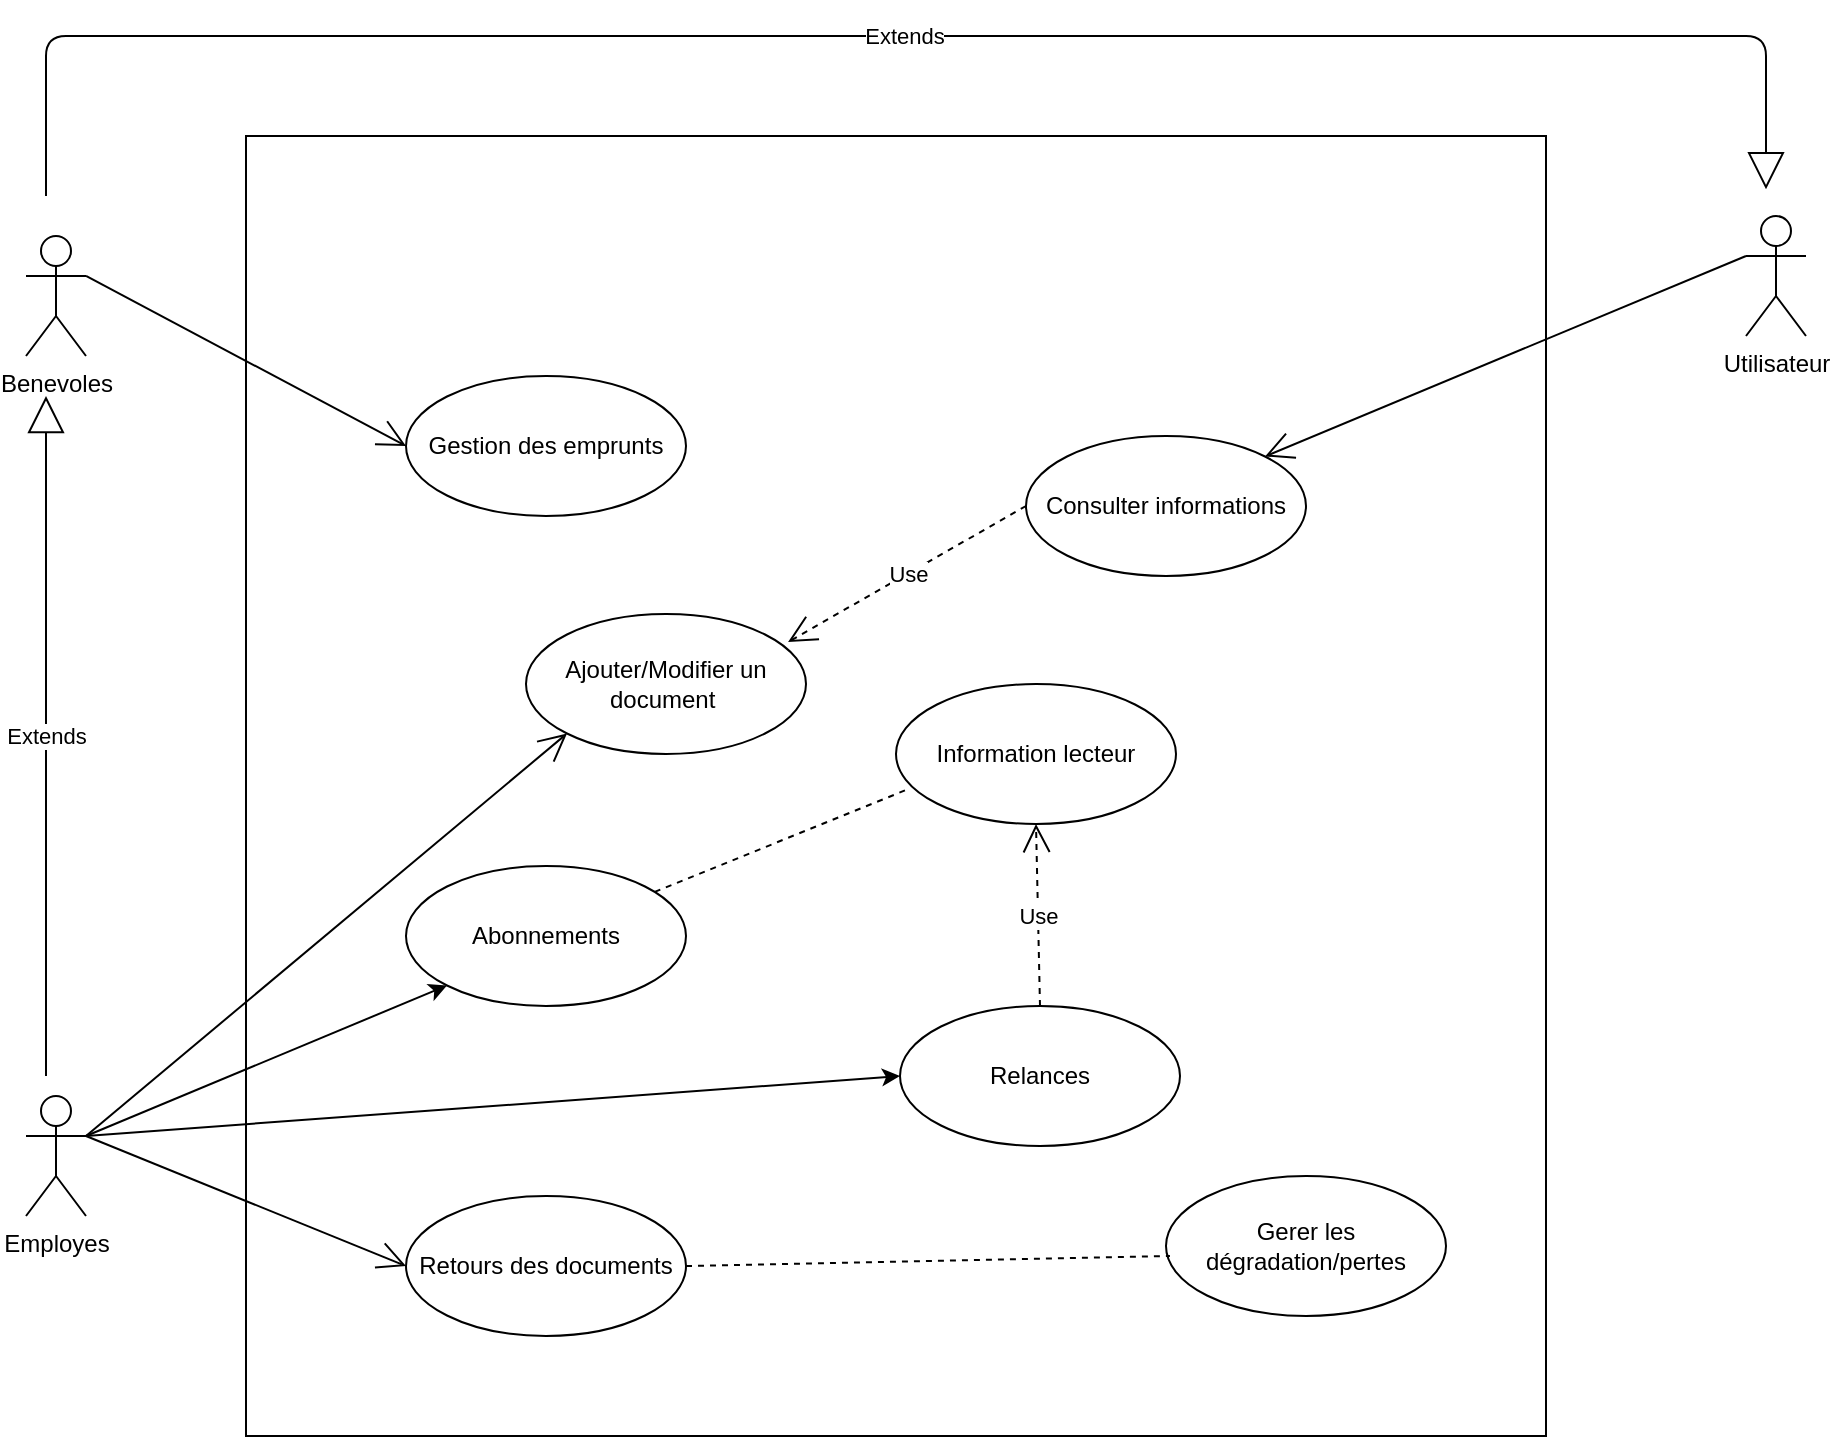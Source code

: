 <mxfile version="11.1.4" type="device"><diagram id="BtGgvs9l3uF5Zr0Lojkq" name="Page-1"><mxGraphModel dx="1086" dy="808" grid="1" gridSize="10" guides="1" tooltips="1" connect="1" arrows="1" fold="1" page="1" pageScale="1" pageWidth="1654" pageHeight="1169" math="0" shadow="0"><root><mxCell id="0"/><mxCell id="1" parent="0"/><mxCell id="Dv1iQAjg7g6ekhg_YucK-2" value="" style="whiteSpace=wrap;html=1;aspect=fixed;" parent="1" vertex="1"><mxGeometry x="500" y="240" width="650" height="650" as="geometry"/></mxCell><mxCell id="Dv1iQAjg7g6ekhg_YucK-3" value="Benevoles" style="shape=umlActor;verticalLabelPosition=bottom;labelBackgroundColor=#ffffff;verticalAlign=top;html=1;outlineConnect=0;" parent="1" vertex="1"><mxGeometry x="390" y="290" width="30" height="60" as="geometry"/></mxCell><mxCell id="Dv1iQAjg7g6ekhg_YucK-6" value="Utilisateur" style="shape=umlActor;verticalLabelPosition=bottom;labelBackgroundColor=#ffffff;verticalAlign=top;html=1;outlineConnect=0;" parent="1" vertex="1"><mxGeometry x="1250" y="280" width="30" height="60" as="geometry"/></mxCell><mxCell id="Dv1iQAjg7g6ekhg_YucK-4" value="Employes" style="shape=umlActor;verticalLabelPosition=bottom;labelBackgroundColor=#ffffff;verticalAlign=top;html=1;outlineConnect=0;" parent="1" vertex="1"><mxGeometry x="390" y="720" width="30" height="60" as="geometry"/></mxCell><mxCell id="Dv1iQAjg7g6ekhg_YucK-8" value="Extends" style="endArrow=block;endSize=16;endFill=0;html=1;" parent="1" edge="1"><mxGeometry width="160" relative="1" as="geometry"><mxPoint x="400" y="710" as="sourcePoint"/><mxPoint x="400" y="370" as="targetPoint"/></mxGeometry></mxCell><mxCell id="Dv1iQAjg7g6ekhg_YucK-10" value="Extends" style="endArrow=block;endSize=16;endFill=0;html=1;" parent="1" edge="1"><mxGeometry width="160" relative="1" as="geometry"><mxPoint x="400" y="270" as="sourcePoint"/><mxPoint x="1260" y="266.667" as="targetPoint"/><Array as="points"><mxPoint x="400" y="190"/><mxPoint x="1260" y="190"/></Array></mxGeometry></mxCell><mxCell id="Dv1iQAjg7g6ekhg_YucK-11" value="Ajouter/Modifier un document&amp;nbsp;" style="ellipse;whiteSpace=wrap;html=1;" parent="1" vertex="1"><mxGeometry x="640" y="479" width="140" height="70" as="geometry"/></mxCell><mxCell id="Dv1iQAjg7g6ekhg_YucK-12" value="" style="endArrow=open;endFill=1;endSize=12;html=1;exitX=1;exitY=0.333;exitDx=0;exitDy=0;exitPerimeter=0;entryX=0;entryY=1;entryDx=0;entryDy=0;" parent="1" source="Dv1iQAjg7g6ekhg_YucK-4" target="Dv1iQAjg7g6ekhg_YucK-11" edge="1"><mxGeometry width="160" relative="1" as="geometry"><mxPoint x="380" y="1060" as="sourcePoint"/><mxPoint x="540" y="1060" as="targetPoint"/></mxGeometry></mxCell><mxCell id="Dv1iQAjg7g6ekhg_YucK-13" value="Consulter informations" style="ellipse;whiteSpace=wrap;html=1;" parent="1" vertex="1"><mxGeometry x="890" y="390.0" width="140" height="70" as="geometry"/></mxCell><mxCell id="Dv1iQAjg7g6ekhg_YucK-14" value="" style="endArrow=open;endFill=1;endSize=12;html=1;exitX=0;exitY=0.333;exitDx=0;exitDy=0;exitPerimeter=0;entryX=1;entryY=0;entryDx=0;entryDy=0;" parent="1" source="Dv1iQAjg7g6ekhg_YucK-6" target="Dv1iQAjg7g6ekhg_YucK-13" edge="1"><mxGeometry width="160" relative="1" as="geometry"><mxPoint x="1080" y="319.17" as="sourcePoint"/><mxPoint x="1240" y="319.17" as="targetPoint"/></mxGeometry></mxCell><mxCell id="Dv1iQAjg7g6ekhg_YucK-15" value="Use" style="endArrow=open;endSize=12;dashed=1;html=1;exitX=0;exitY=0.5;exitDx=0;exitDy=0;entryX=0.936;entryY=0.2;entryDx=0;entryDy=0;entryPerimeter=0;" parent="1" source="Dv1iQAjg7g6ekhg_YucK-13" target="Dv1iQAjg7g6ekhg_YucK-11" edge="1"><mxGeometry width="160" relative="1" as="geometry"><mxPoint x="880" y="524.17" as="sourcePoint"/><mxPoint x="1040" y="524.17" as="targetPoint"/></mxGeometry></mxCell><mxCell id="Dv1iQAjg7g6ekhg_YucK-16" value="Abonnements" style="ellipse;whiteSpace=wrap;html=1;" parent="1" vertex="1"><mxGeometry x="580" y="605" width="140" height="70" as="geometry"/></mxCell><mxCell id="Dv1iQAjg7g6ekhg_YucK-17" value="Information lecteur" style="ellipse;whiteSpace=wrap;html=1;" parent="1" vertex="1"><mxGeometry x="825" y="514" width="140" height="70" as="geometry"/></mxCell><mxCell id="Dv1iQAjg7g6ekhg_YucK-20" value="Gestion des emprunts" style="ellipse;whiteSpace=wrap;html=1;" parent="1" vertex="1"><mxGeometry x="580" y="360" width="140" height="70" as="geometry"/></mxCell><mxCell id="Dv1iQAjg7g6ekhg_YucK-21" value="Relances" style="ellipse;whiteSpace=wrap;html=1;" parent="1" vertex="1"><mxGeometry x="827" y="675" width="140" height="70" as="geometry"/></mxCell><mxCell id="Dv1iQAjg7g6ekhg_YucK-23" value="" style="endArrow=open;endFill=1;endSize=12;html=1;exitX=1;exitY=0.333;exitDx=0;exitDy=0;exitPerimeter=0;entryX=0;entryY=0.5;entryDx=0;entryDy=0;entryPerimeter=0;" parent="1" source="Dv1iQAjg7g6ekhg_YucK-3" target="Dv1iQAjg7g6ekhg_YucK-20" edge="1"><mxGeometry width="160" relative="1" as="geometry"><mxPoint x="440" y="305.83" as="sourcePoint"/><mxPoint x="600" y="305.83" as="targetPoint"/></mxGeometry></mxCell><mxCell id="Dv1iQAjg7g6ekhg_YucK-24" value="Gerer les dégradation/pertes" style="ellipse;whiteSpace=wrap;html=1;" parent="1" vertex="1"><mxGeometry x="960" y="760.0" width="140" height="70" as="geometry"/></mxCell><mxCell id="Dv1iQAjg7g6ekhg_YucK-25" value="Retours des documents" style="ellipse;whiteSpace=wrap;html=1;" parent="1" vertex="1"><mxGeometry x="580" y="770" width="140" height="70" as="geometry"/></mxCell><mxCell id="Dv1iQAjg7g6ekhg_YucK-26" value="" style="endArrow=open;endFill=1;endSize=12;html=1;entryX=0;entryY=0.5;entryDx=0;entryDy=0;" parent="1" target="Dv1iQAjg7g6ekhg_YucK-25" edge="1"><mxGeometry width="160" relative="1" as="geometry"><mxPoint x="420" y="740" as="sourcePoint"/><mxPoint x="540" y="1060" as="targetPoint"/></mxGeometry></mxCell><mxCell id="YSmoUUNeH_cl8aDzHqX6-6" value="" style="endArrow=classic;html=1;entryX=0;entryY=0.5;entryDx=0;entryDy=0;" parent="1" target="Dv1iQAjg7g6ekhg_YucK-21" edge="1"><mxGeometry width="50" height="50" relative="1" as="geometry"><mxPoint x="420" y="740" as="sourcePoint"/><mxPoint x="430" y="910" as="targetPoint"/></mxGeometry></mxCell><mxCell id="YSmoUUNeH_cl8aDzHqX6-7" value="" style="endArrow=classic;html=1;entryX=0;entryY=1;entryDx=0;entryDy=0;" parent="1" target="Dv1iQAjg7g6ekhg_YucK-16" edge="1"><mxGeometry width="50" height="50" relative="1" as="geometry"><mxPoint x="420" y="740" as="sourcePoint"/><mxPoint x="430" y="910" as="targetPoint"/></mxGeometry></mxCell><mxCell id="gfb2gvl0B646PpXdYdDf-1" value="" style="endArrow=none;dashed=1;html=1;entryX=0.036;entryY=0.757;entryDx=0;entryDy=0;entryPerimeter=0;" edge="1" parent="1" source="Dv1iQAjg7g6ekhg_YucK-16" target="Dv1iQAjg7g6ekhg_YucK-17"><mxGeometry width="50" height="50" relative="1" as="geometry"><mxPoint x="380" y="960" as="sourcePoint"/><mxPoint x="430" y="910" as="targetPoint"/></mxGeometry></mxCell><mxCell id="gfb2gvl0B646PpXdYdDf-2" value="" style="endArrow=none;dashed=1;html=1;entryX=0.014;entryY=0.571;entryDx=0;entryDy=0;entryPerimeter=0;exitX=1;exitY=0.5;exitDx=0;exitDy=0;" edge="1" parent="1" source="Dv1iQAjg7g6ekhg_YucK-25" target="Dv1iQAjg7g6ekhg_YucK-24"><mxGeometry width="50" height="50" relative="1" as="geometry"><mxPoint x="380" y="960" as="sourcePoint"/><mxPoint x="430" y="910" as="targetPoint"/></mxGeometry></mxCell><mxCell id="gfb2gvl0B646PpXdYdDf-4" value="Use" style="endArrow=open;endSize=12;dashed=1;html=1;entryX=0.5;entryY=1;entryDx=0;entryDy=0;exitX=0.5;exitY=0;exitDx=0;exitDy=0;" edge="1" parent="1" source="Dv1iQAjg7g6ekhg_YucK-21" target="Dv1iQAjg7g6ekhg_YucK-17"><mxGeometry width="160" relative="1" as="geometry"><mxPoint x="380" y="910" as="sourcePoint"/><mxPoint x="540" y="910" as="targetPoint"/></mxGeometry></mxCell></root></mxGraphModel></diagram></mxfile>